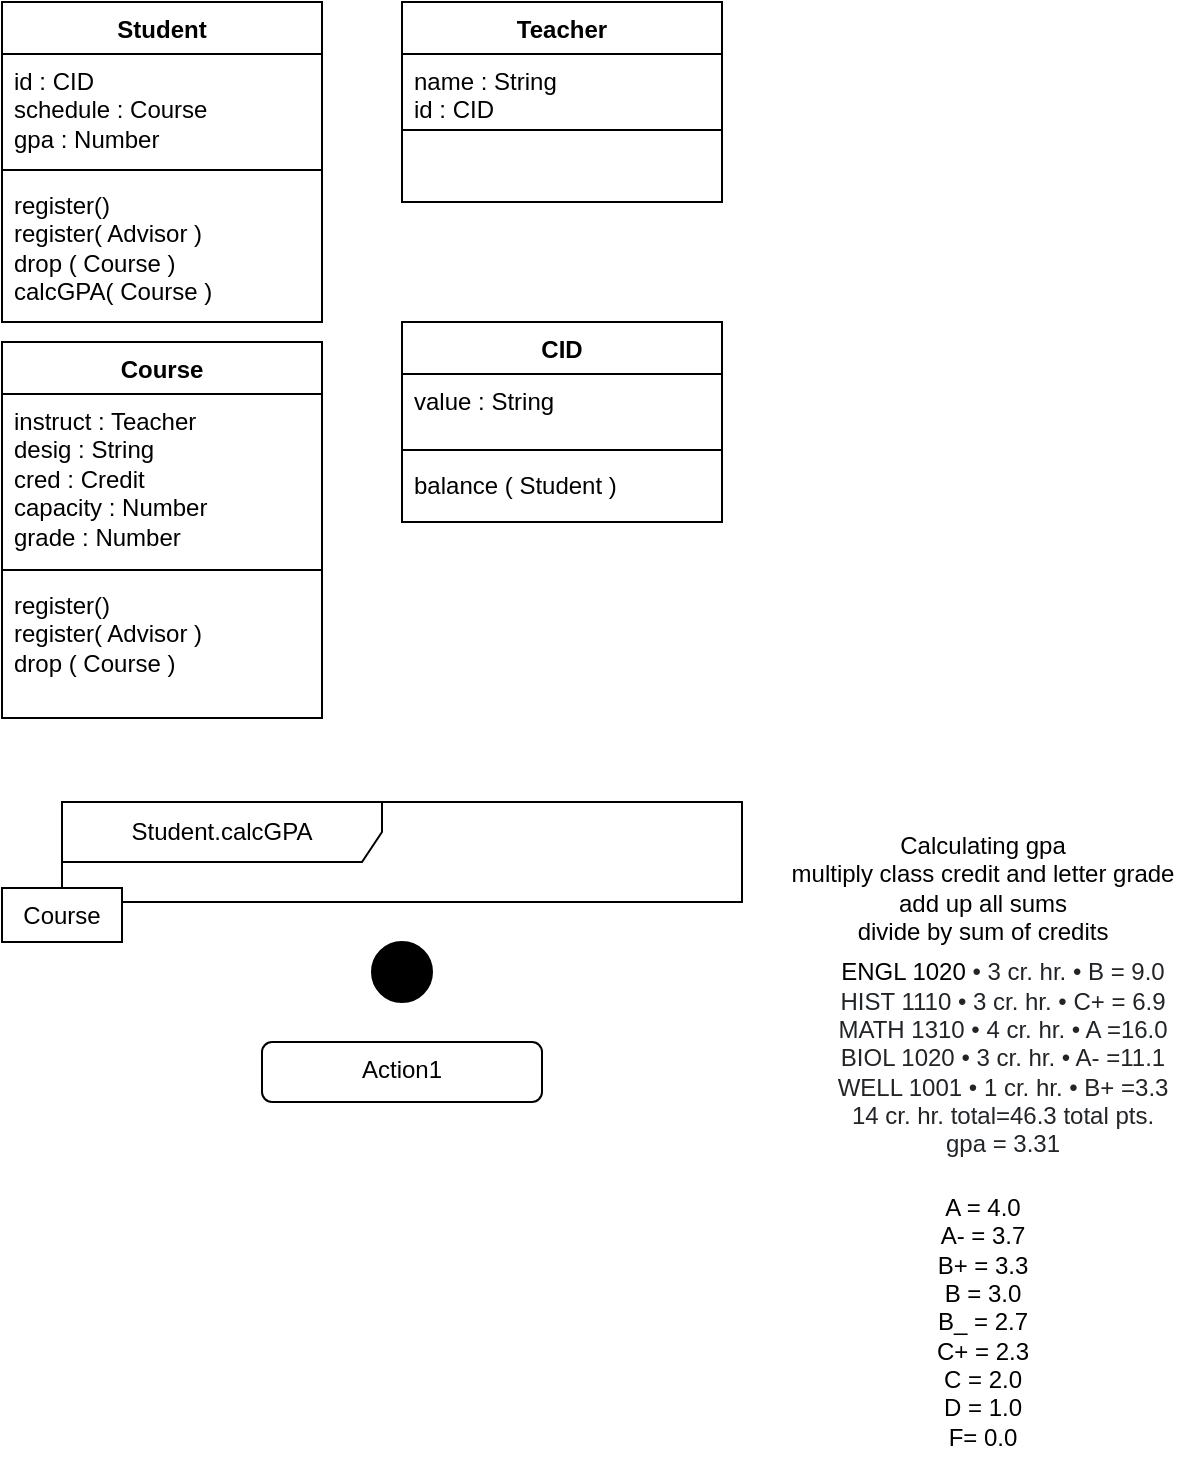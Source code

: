 <mxfile version="21.2.8" type="device" pages="2">
  <diagram name="CCC" id="Bh_aaSimKVe7UjL6vj0u">
    <mxGraphModel dx="1024" dy="1194" grid="1" gridSize="10" guides="1" tooltips="1" connect="1" arrows="1" fold="1" page="1" pageScale="1" pageWidth="850" pageHeight="1100" background="none" math="0" shadow="0">
      <root>
        <mxCell id="0" />
        <mxCell id="1" parent="0" />
        <mxCell id="I48bW1KA2m8TP4DatBtY-1" value="Student" style="swimlane;fontStyle=1;align=center;verticalAlign=top;childLayout=stackLayout;horizontal=1;startSize=26;horizontalStack=0;resizeParent=1;resizeParentMax=0;resizeLast=0;collapsible=1;marginBottom=0;whiteSpace=wrap;html=1;" parent="1" vertex="1">
          <mxGeometry width="160" height="160" as="geometry" />
        </mxCell>
        <mxCell id="I48bW1KA2m8TP4DatBtY-2" value="id : CID&lt;br&gt;schedule : Course&lt;br&gt;gpa : Number" style="text;strokeColor=none;fillColor=none;align=left;verticalAlign=top;spacingLeft=4;spacingRight=4;overflow=hidden;rotatable=0;points=[[0,0.5],[1,0.5]];portConstraint=eastwest;whiteSpace=wrap;html=1;" parent="I48bW1KA2m8TP4DatBtY-1" vertex="1">
          <mxGeometry y="26" width="160" height="54" as="geometry" />
        </mxCell>
        <mxCell id="I48bW1KA2m8TP4DatBtY-3" value="" style="line;strokeWidth=1;fillColor=none;align=left;verticalAlign=middle;spacingTop=-1;spacingLeft=3;spacingRight=3;rotatable=0;labelPosition=right;points=[];portConstraint=eastwest;strokeColor=inherit;" parent="I48bW1KA2m8TP4DatBtY-1" vertex="1">
          <mxGeometry y="80" width="160" height="8" as="geometry" />
        </mxCell>
        <mxCell id="I48bW1KA2m8TP4DatBtY-4" value="register()&lt;br&gt;register( Advisor )&lt;br&gt;drop ( Course )&lt;br&gt;calcGPA( Course )" style="text;strokeColor=none;fillColor=none;align=left;verticalAlign=top;spacingLeft=4;spacingRight=4;overflow=hidden;rotatable=0;points=[[0,0.5],[1,0.5]];portConstraint=eastwest;whiteSpace=wrap;html=1;" parent="I48bW1KA2m8TP4DatBtY-1" vertex="1">
          <mxGeometry y="88" width="160" height="72" as="geometry" />
        </mxCell>
        <mxCell id="I48bW1KA2m8TP4DatBtY-5" value="Course" style="swimlane;fontStyle=1;align=center;verticalAlign=top;childLayout=stackLayout;horizontal=1;startSize=26;horizontalStack=0;resizeParent=1;resizeParentMax=0;resizeLast=0;collapsible=1;marginBottom=0;whiteSpace=wrap;html=1;" parent="1" vertex="1">
          <mxGeometry y="170" width="160" height="188" as="geometry" />
        </mxCell>
        <mxCell id="I48bW1KA2m8TP4DatBtY-6" value="instruct : Teacher&lt;br&gt;desig : String&lt;br&gt;cred : Credit&lt;br&gt;capacity : Number&lt;br&gt;grade : Number" style="text;strokeColor=none;fillColor=none;align=left;verticalAlign=top;spacingLeft=4;spacingRight=4;overflow=hidden;rotatable=0;points=[[0,0.5],[1,0.5]];portConstraint=eastwest;whiteSpace=wrap;html=1;" parent="I48bW1KA2m8TP4DatBtY-5" vertex="1">
          <mxGeometry y="26" width="160" height="84" as="geometry" />
        </mxCell>
        <mxCell id="I48bW1KA2m8TP4DatBtY-7" value="" style="line;strokeWidth=1;fillColor=none;align=left;verticalAlign=middle;spacingTop=-1;spacingLeft=3;spacingRight=3;rotatable=0;labelPosition=right;points=[];portConstraint=eastwest;strokeColor=inherit;" parent="I48bW1KA2m8TP4DatBtY-5" vertex="1">
          <mxGeometry y="110" width="160" height="8" as="geometry" />
        </mxCell>
        <mxCell id="I48bW1KA2m8TP4DatBtY-8" value="register()&lt;br&gt;register( Advisor )&lt;br&gt;drop ( Course )" style="text;strokeColor=none;fillColor=none;align=left;verticalAlign=top;spacingLeft=4;spacingRight=4;overflow=hidden;rotatable=0;points=[[0,0.5],[1,0.5]];portConstraint=eastwest;whiteSpace=wrap;html=1;" parent="I48bW1KA2m8TP4DatBtY-5" vertex="1">
          <mxGeometry y="118" width="160" height="70" as="geometry" />
        </mxCell>
        <mxCell id="I48bW1KA2m8TP4DatBtY-9" value="CID" style="swimlane;fontStyle=1;align=center;verticalAlign=top;childLayout=stackLayout;horizontal=1;startSize=26;horizontalStack=0;resizeParent=1;resizeParentMax=0;resizeLast=0;collapsible=1;marginBottom=0;whiteSpace=wrap;html=1;" parent="1" vertex="1">
          <mxGeometry x="200" y="160" width="160" height="100" as="geometry" />
        </mxCell>
        <mxCell id="I48bW1KA2m8TP4DatBtY-10" value="value : String" style="text;strokeColor=none;fillColor=none;align=left;verticalAlign=top;spacingLeft=4;spacingRight=4;overflow=hidden;rotatable=0;points=[[0,0.5],[1,0.5]];portConstraint=eastwest;whiteSpace=wrap;html=1;" parent="I48bW1KA2m8TP4DatBtY-9" vertex="1">
          <mxGeometry y="26" width="160" height="34" as="geometry" />
        </mxCell>
        <mxCell id="I48bW1KA2m8TP4DatBtY-11" value="" style="line;strokeWidth=1;fillColor=none;align=left;verticalAlign=middle;spacingTop=-1;spacingLeft=3;spacingRight=3;rotatable=0;labelPosition=right;points=[];portConstraint=eastwest;strokeColor=inherit;" parent="I48bW1KA2m8TP4DatBtY-9" vertex="1">
          <mxGeometry y="60" width="160" height="8" as="geometry" />
        </mxCell>
        <mxCell id="I48bW1KA2m8TP4DatBtY-12" value="balance ( Student )" style="text;strokeColor=none;fillColor=none;align=left;verticalAlign=top;spacingLeft=4;spacingRight=4;overflow=hidden;rotatable=0;points=[[0,0.5],[1,0.5]];portConstraint=eastwest;whiteSpace=wrap;html=1;" parent="I48bW1KA2m8TP4DatBtY-9" vertex="1">
          <mxGeometry y="68" width="160" height="32" as="geometry" />
        </mxCell>
        <mxCell id="I48bW1KA2m8TP4DatBtY-13" value="Teacher" style="swimlane;fontStyle=1;align=center;verticalAlign=top;childLayout=stackLayout;horizontal=1;startSize=26;horizontalStack=0;resizeParent=1;resizeParentMax=0;resizeLast=0;collapsible=1;marginBottom=0;whiteSpace=wrap;html=1;" parent="1" vertex="1">
          <mxGeometry x="200" width="160" height="100" as="geometry" />
        </mxCell>
        <mxCell id="I48bW1KA2m8TP4DatBtY-14" value="name : String&lt;br&gt;id : CID" style="text;strokeColor=none;fillColor=none;align=left;verticalAlign=top;spacingLeft=4;spacingRight=4;overflow=hidden;rotatable=0;points=[[0,0.5],[1,0.5]];portConstraint=eastwest;whiteSpace=wrap;html=1;" parent="I48bW1KA2m8TP4DatBtY-13" vertex="1">
          <mxGeometry y="26" width="160" height="34" as="geometry" />
        </mxCell>
        <mxCell id="I48bW1KA2m8TP4DatBtY-15" value="" style="line;strokeWidth=1;fillColor=none;align=left;verticalAlign=middle;spacingTop=-1;spacingLeft=3;spacingRight=3;rotatable=0;labelPosition=right;points=[];portConstraint=eastwest;strokeColor=inherit;" parent="I48bW1KA2m8TP4DatBtY-13" vertex="1">
          <mxGeometry y="60" width="160" height="8" as="geometry" />
        </mxCell>
        <mxCell id="I48bW1KA2m8TP4DatBtY-16" value="&amp;nbsp;" style="text;strokeColor=none;fillColor=none;align=left;verticalAlign=top;spacingLeft=4;spacingRight=4;overflow=hidden;rotatable=0;points=[[0,0.5],[1,0.5]];portConstraint=eastwest;whiteSpace=wrap;html=1;" parent="I48bW1KA2m8TP4DatBtY-13" vertex="1">
          <mxGeometry y="68" width="160" height="32" as="geometry" />
        </mxCell>
        <mxCell id="I48bW1KA2m8TP4DatBtY-17" value="Student.calcGPA" style="shape=umlFrame;whiteSpace=wrap;html=1;pointerEvents=0;recursiveResize=0;container=1;collapsible=0;width=160;" parent="1" vertex="1">
          <mxGeometry x="30" y="400" width="340" height="50" as="geometry" />
        </mxCell>
        <mxCell id="I48bW1KA2m8TP4DatBtY-18" value="" style="ellipse;fillColor=strokeColor;html=1;" parent="1" vertex="1">
          <mxGeometry x="185" y="470" width="30" height="30" as="geometry" />
        </mxCell>
        <mxCell id="I48bW1KA2m8TP4DatBtY-19" value="Action1" style="html=1;align=center;verticalAlign=top;rounded=1;absoluteArcSize=1;arcSize=10;dashed=0;whiteSpace=wrap;" parent="1" vertex="1">
          <mxGeometry x="130" y="520" width="140" height="30" as="geometry" />
        </mxCell>
        <mxCell id="I48bW1KA2m8TP4DatBtY-22" value="Calculating gpa&lt;br&gt;multiply class credit and letter grade&lt;br&gt;add up all sums&lt;br&gt;divide by sum of credits" style="text;html=1;align=center;verticalAlign=middle;resizable=0;points=[];autosize=1;strokeColor=none;fillColor=none;" parent="1" vertex="1">
          <mxGeometry x="385" y="408" width="210" height="70" as="geometry" />
        </mxCell>
        <mxCell id="I48bW1KA2m8TP4DatBtY-23" value="A = 4.0&lt;br&gt;A- = 3.7&lt;br&gt;B+ = 3.3&lt;br&gt;B = 3.0&lt;br&gt;B_ = 2.7&lt;br&gt;C+ = 2.3&lt;br&gt;C = 2.0&lt;br&gt;D = 1.0&lt;br&gt;F= 0.0" style="text;html=1;align=center;verticalAlign=middle;resizable=0;points=[];autosize=1;strokeColor=none;fillColor=none;" parent="1" vertex="1">
          <mxGeometry x="455" y="590" width="70" height="140" as="geometry" />
        </mxCell>
        <mxCell id="I48bW1KA2m8TP4DatBtY-24" value="&lt;font style=&quot;font-size: 12px;&quot;&gt;ENGL 1020&lt;span style=&quot;color: rgb(33, 37, 41); font-family: &amp;quot;Maven Pro&amp;quot;, sans-serif; text-align: start; background-color: rgb(255, 255, 255);&quot;&gt;&amp;nbsp;• 3 cr. hr. • B = 9.0&lt;/span&gt;&lt;br style=&quot;box-sizing: border-box; color: rgb(33, 37, 41); font-family: &amp;quot;Maven Pro&amp;quot;, sans-serif; text-align: start; background-color: rgb(255, 255, 255);&quot;&gt;&lt;span style=&quot;box-sizing: border-box; color: rgb(33, 37, 41); font-family: &amp;quot;Maven Pro&amp;quot;, sans-serif; text-align: start; background-color: rgb(255, 255, 255);&quot;&gt;HIST 1110&lt;/span&gt;&lt;span style=&quot;color: rgb(33, 37, 41); font-family: &amp;quot;Maven Pro&amp;quot;, sans-serif; text-align: start; background-color: rgb(255, 255, 255);&quot;&gt;&amp;nbsp;• 3 cr. hr. • C+ = 6.9&lt;/span&gt;&lt;br style=&quot;box-sizing: border-box; color: rgb(33, 37, 41); font-family: &amp;quot;Maven Pro&amp;quot;, sans-serif; text-align: start; background-color: rgb(255, 255, 255);&quot;&gt;&lt;span style=&quot;box-sizing: border-box; color: rgb(33, 37, 41); font-family: &amp;quot;Maven Pro&amp;quot;, sans-serif; text-align: start; background-color: rgb(255, 255, 255);&quot;&gt;MATH 1310&lt;/span&gt;&lt;span style=&quot;color: rgb(33, 37, 41); font-family: &amp;quot;Maven Pro&amp;quot;, sans-serif; text-align: start; background-color: rgb(255, 255, 255);&quot;&gt;&amp;nbsp;• 4 cr. hr. • A =16.0&lt;/span&gt;&lt;br style=&quot;box-sizing: border-box; color: rgb(33, 37, 41); font-family: &amp;quot;Maven Pro&amp;quot;, sans-serif; text-align: start; background-color: rgb(255, 255, 255);&quot;&gt;&lt;span style=&quot;box-sizing: border-box; color: rgb(33, 37, 41); font-family: &amp;quot;Maven Pro&amp;quot;, sans-serif; text-align: start; background-color: rgb(255, 255, 255);&quot;&gt;BIOL 1020&lt;/span&gt;&lt;span style=&quot;color: rgb(33, 37, 41); font-family: &amp;quot;Maven Pro&amp;quot;, sans-serif; text-align: start; background-color: rgb(255, 255, 255);&quot;&gt;&amp;nbsp;• 3 cr. hr. • A- =11.1&lt;/span&gt;&lt;br style=&quot;box-sizing: border-box; color: rgb(33, 37, 41); font-family: &amp;quot;Maven Pro&amp;quot;, sans-serif; text-align: start; background-color: rgb(255, 255, 255);&quot;&gt;&lt;span style=&quot;box-sizing: border-box; color: rgb(33, 37, 41); font-family: &amp;quot;Maven Pro&amp;quot;, sans-serif; text-align: start; background-color: rgb(255, 255, 255);&quot;&gt;WELL 1001&lt;/span&gt;&lt;span style=&quot;color: rgb(33, 37, 41); font-family: &amp;quot;Maven Pro&amp;quot;, sans-serif; text-align: start; background-color: rgb(255, 255, 255);&quot;&gt;&amp;nbsp;• 1 cr. hr. • B+ =3.3&lt;/span&gt;&lt;br style=&quot;box-sizing: border-box; color: rgb(33, 37, 41); font-family: &amp;quot;Maven Pro&amp;quot;, sans-serif; text-align: start; background-color: rgb(255, 255, 255);&quot;&gt;&lt;span style=&quot;color: rgb(33, 37, 41); font-family: &amp;quot;Maven Pro&amp;quot;, sans-serif; text-align: start; background-color: rgb(255, 255, 255);&quot;&gt;14 cr. hr. total=46.3 total pts.&lt;br&gt;gpa = 3.31&lt;br&gt;&lt;/span&gt;&lt;/font&gt;" style="text;html=1;align=center;verticalAlign=middle;resizable=0;points=[];autosize=1;strokeColor=none;fillColor=none;" parent="1" vertex="1">
          <mxGeometry x="405" y="473" width="190" height="110" as="geometry" />
        </mxCell>
        <mxCell id="I48bW1KA2m8TP4DatBtY-25" value="Course" style="html=1;align=center;verticalAlign=middle;rounded=0;absoluteArcSize=1;arcSize=10;dashed=0;whiteSpace=wrap;" parent="1" vertex="1">
          <mxGeometry y="443" width="60" height="27" as="geometry" />
        </mxCell>
      </root>
    </mxGraphModel>
  </diagram>
  <diagram id="yT1HxiPsiRFMdC58yNsr" name="Item">
    <mxGraphModel dx="1024" dy="1194" grid="1" gridSize="10" guides="1" tooltips="1" connect="1" arrows="1" fold="1" page="1" pageScale="1" pageWidth="850" pageHeight="1100" math="0" shadow="0">
      <root>
        <mxCell id="0" />
        <mxCell id="1" parent="0" />
        <mxCell id="Rofi-ecD6lDw7zpWpLXX-1" value="&lt;p style=&quot;margin:0px;margin-top:4px;text-align:center;&quot;&gt;&lt;b&gt;Item&lt;/b&gt;&lt;/p&gt;&lt;hr size=&quot;1&quot;&gt;&lt;p style=&quot;margin:0px;margin-left:4px;&quot;&gt;value : object&lt;/p&gt;&lt;p style=&quot;margin:0px;margin-left:4px;&quot;&gt;below : Item&lt;/p&gt;&lt;p style=&quot;margin:0px;margin-left:4px;&quot;&gt;above : Item&lt;/p&gt;&lt;hr size=&quot;1&quot;&gt;&lt;p style=&quot;margin:0px;margin-left:4px;&quot;&gt;Item( thing : object )&lt;/p&gt;&lt;p style=&quot;margin:0px;margin-left:4px;&quot;&gt;insertBelow( thing : object )&lt;/p&gt;&lt;p style=&quot;margin:0px;margin-left:4px;&quot;&gt;insertAbove( thing : object )&lt;/p&gt;" style="verticalAlign=top;align=left;overflow=fill;fontSize=12;fontFamily=Helvetica;html=1;" vertex="1" parent="1">
          <mxGeometry width="160" height="140" as="geometry" />
        </mxCell>
        <mxCell id="Rofi-ecD6lDw7zpWpLXX-2" value="Item.Item" style="shape=umlFrame;whiteSpace=wrap;html=1;width=120;height=20;boundedLbl=1;verticalAlign=middle;align=left;spacingLeft=5;" vertex="1" parent="1">
          <mxGeometry x="43.75" y="186.89" width="210" height="280" as="geometry" />
        </mxCell>
        <mxCell id="Rofi-ecD6lDw7zpWpLXX-3" style="edgeStyle=orthogonalEdgeStyle;rounded=0;orthogonalLoop=1;jettySize=auto;html=1;entryX=0.5;entryY=0;entryDx=0;entryDy=0;endArrow=classic;endFill=1;" edge="1" parent="1" source="Rofi-ecD6lDw7zpWpLXX-4" target="Rofi-ecD6lDw7zpWpLXX-6">
          <mxGeometry relative="1" as="geometry" />
        </mxCell>
        <mxCell id="Rofi-ecD6lDw7zpWpLXX-4" value="" style="ellipse;fillColor=strokeColor;html=1;" vertex="1" parent="1">
          <mxGeometry x="126.25" y="212.19" width="30" height="30" as="geometry" />
        </mxCell>
        <mxCell id="Rofi-ecD6lDw7zpWpLXX-5" style="edgeStyle=orthogonalEdgeStyle;rounded=0;orthogonalLoop=1;jettySize=auto;html=1;entryX=0.5;entryY=0;entryDx=0;entryDy=0;" edge="1" parent="1" source="Rofi-ecD6lDw7zpWpLXX-6">
          <mxGeometry relative="1" as="geometry">
            <mxPoint x="141.25" y="337.83" as="targetPoint" />
          </mxGeometry>
        </mxCell>
        <mxCell id="Rofi-ecD6lDw7zpWpLXX-6" value="this.value = thing" style="html=1;align=center;verticalAlign=top;rounded=1;absoluteArcSize=1;arcSize=10;dashed=0;whiteSpace=wrap;" vertex="1" parent="1">
          <mxGeometry x="75" y="281.59" width="132.5" height="33.76" as="geometry" />
        </mxCell>
        <mxCell id="Rofi-ecD6lDw7zpWpLXX-7" style="edgeStyle=orthogonalEdgeStyle;rounded=0;orthogonalLoop=1;jettySize=auto;html=1;entryX=0.5;entryY=0;entryDx=0;entryDy=0;endArrow=classic;endFill=1;" edge="1" parent="1" source="Rofi-ecD6lDw7zpWpLXX-8" target="Rofi-ecD6lDw7zpWpLXX-9">
          <mxGeometry relative="1" as="geometry" />
        </mxCell>
        <mxCell id="Rofi-ecD6lDw7zpWpLXX-8" value="this.below = null&lt;br&gt;this.above = null" style="html=1;align=center;verticalAlign=top;rounded=1;absoluteArcSize=1;arcSize=10;dashed=0;whiteSpace=wrap;" vertex="1" parent="1">
          <mxGeometry x="70" y="340" width="142.5" height="41.59" as="geometry" />
        </mxCell>
        <mxCell id="Rofi-ecD6lDw7zpWpLXX-9" value="" style="ellipse;html=1;shape=endState;fillColor=strokeColor;" vertex="1" parent="1">
          <mxGeometry x="126.25" y="411.59" width="30" height="30" as="geometry" />
        </mxCell>
        <mxCell id="Rofi-ecD6lDw7zpWpLXX-10" value="thing" style="rounded=0;whiteSpace=wrap;html=1;" vertex="1" parent="1">
          <mxGeometry y="217.49" width="70" height="24.7" as="geometry" />
        </mxCell>
        <mxCell id="Rofi-ecD6lDw7zpWpLXX-11" value="Item.insertBelow" style="shape=umlFrame;whiteSpace=wrap;html=1;width=120;height=20;boundedLbl=1;verticalAlign=middle;align=left;spacingLeft=5;" vertex="1" parent="1">
          <mxGeometry x="280" y="480" width="400" height="466.89" as="geometry" />
        </mxCell>
        <mxCell id="Rofi-ecD6lDw7zpWpLXX-12" value="thing" style="rounded=0;whiteSpace=wrap;html=1;" vertex="1" parent="1">
          <mxGeometry x="240" y="521.59" width="70" height="24.7" as="geometry" />
        </mxCell>
        <mxCell id="Rofi-ecD6lDw7zpWpLXX-13" style="edgeStyle=orthogonalEdgeStyle;rounded=0;orthogonalLoop=1;jettySize=auto;html=1;entryX=0.5;entryY=0;entryDx=0;entryDy=0;endArrow=classic;endFill=1;" edge="1" parent="1" source="Rofi-ecD6lDw7zpWpLXX-14" target="Rofi-ecD6lDw7zpWpLXX-16">
          <mxGeometry relative="1" as="geometry" />
        </mxCell>
        <mxCell id="Rofi-ecD6lDw7zpWpLXX-14" value="" style="ellipse;fillColor=strokeColor;html=1;" vertex="1" parent="1">
          <mxGeometry x="400" y="516.29" width="30" height="30" as="geometry" />
        </mxCell>
        <mxCell id="Rofi-ecD6lDw7zpWpLXX-15" style="edgeStyle=orthogonalEdgeStyle;rounded=0;orthogonalLoop=1;jettySize=auto;html=1;entryX=0.5;entryY=0;entryDx=0;entryDy=0;endArrow=classic;endFill=1;" edge="1" parent="1" source="Rofi-ecD6lDw7zpWpLXX-16" target="Rofi-ecD6lDw7zpWpLXX-19">
          <mxGeometry relative="1" as="geometry" />
        </mxCell>
        <mxCell id="Rofi-ecD6lDw7zpWpLXX-16" value="newItem = new Item( thing)&amp;nbsp;&lt;br&gt;newItem.above = this" style="html=1;align=center;verticalAlign=top;rounded=1;absoluteArcSize=1;arcSize=10;dashed=0;whiteSpace=wrap;" vertex="1" parent="1">
          <mxGeometry x="324.38" y="573.13" width="181.25" height="33.76" as="geometry" />
        </mxCell>
        <mxCell id="Rofi-ecD6lDw7zpWpLXX-17" style="edgeStyle=orthogonalEdgeStyle;rounded=0;orthogonalLoop=1;jettySize=auto;html=1;entryX=0.577;entryY=0.036;entryDx=0;entryDy=0;entryPerimeter=0;endArrow=classic;endFill=1;" edge="1" parent="1" source="Rofi-ecD6lDw7zpWpLXX-19" target="Rofi-ecD6lDw7zpWpLXX-21">
          <mxGeometry relative="1" as="geometry">
            <Array as="points">
              <mxPoint x="573" y="646.89" />
            </Array>
          </mxGeometry>
        </mxCell>
        <mxCell id="Rofi-ecD6lDw7zpWpLXX-18" style="edgeStyle=orthogonalEdgeStyle;rounded=0;orthogonalLoop=1;jettySize=auto;html=1;entryX=0.144;entryY=0.59;entryDx=0;entryDy=0;entryPerimeter=0;endArrow=classic;endFill=1;" edge="1" parent="1" source="Rofi-ecD6lDw7zpWpLXX-19" target="Rofi-ecD6lDw7zpWpLXX-23">
          <mxGeometry relative="1" as="geometry">
            <Array as="points">
              <mxPoint x="310" y="646.89" />
              <mxPoint x="310" y="756.89" />
              <mxPoint x="415" y="756.89" />
            </Array>
          </mxGeometry>
        </mxCell>
        <mxCell id="Rofi-ecD6lDw7zpWpLXX-19" value="this.below is not null" style="rhombus;" vertex="1" parent="1">
          <mxGeometry x="340" y="631.89" width="149.99" height="30" as="geometry" />
        </mxCell>
        <mxCell id="Rofi-ecD6lDw7zpWpLXX-20" style="edgeStyle=orthogonalEdgeStyle;rounded=0;orthogonalLoop=1;jettySize=auto;html=1;entryX=0.31;entryY=0.353;entryDx=0;entryDy=0;entryPerimeter=0;endArrow=classic;endFill=1;" edge="1" parent="1" source="Rofi-ecD6lDw7zpWpLXX-21" target="Rofi-ecD6lDw7zpWpLXX-23">
          <mxGeometry relative="1" as="geometry">
            <Array as="points">
              <mxPoint x="559" y="756.89" />
              <mxPoint x="434" y="756.89" />
            </Array>
          </mxGeometry>
        </mxCell>
        <mxCell id="Rofi-ecD6lDw7zpWpLXX-21" value="newItem.below = this.below&amp;nbsp;&lt;br&gt;this.below.above = newItem" style="html=1;align=center;verticalAlign=top;rounded=1;absoluteArcSize=1;arcSize=10;dashed=0;whiteSpace=wrap;" vertex="1" parent="1">
          <mxGeometry x="468.75" y="686.89" width="181.25" height="40" as="geometry" />
        </mxCell>
        <mxCell id="Rofi-ecD6lDw7zpWpLXX-22" style="edgeStyle=orthogonalEdgeStyle;rounded=0;orthogonalLoop=1;jettySize=auto;html=1;entryX=0.5;entryY=0;entryDx=0;entryDy=0;endArrow=classic;endFill=1;" edge="1" parent="1" source="Rofi-ecD6lDw7zpWpLXX-23" target="Rofi-ecD6lDw7zpWpLXX-25">
          <mxGeometry relative="1" as="geometry" />
        </mxCell>
        <mxCell id="Rofi-ecD6lDw7zpWpLXX-23" value="" style="html=1;points=[];perimeter=orthogonalPerimeter;fillColor=strokeColor;rotation=90;" vertex="1" parent="1">
          <mxGeometry x="420" y="756.89" width="5" height="80" as="geometry" />
        </mxCell>
        <mxCell id="Rofi-ecD6lDw7zpWpLXX-24" style="edgeStyle=orthogonalEdgeStyle;rounded=0;orthogonalLoop=1;jettySize=auto;html=1;entryX=0.5;entryY=0;entryDx=0;entryDy=0;endArrow=classic;endFill=1;" edge="1" parent="1" source="Rofi-ecD6lDw7zpWpLXX-25" target="Rofi-ecD6lDw7zpWpLXX-26">
          <mxGeometry relative="1" as="geometry" />
        </mxCell>
        <mxCell id="Rofi-ecD6lDw7zpWpLXX-25" value="this.below = newItem" style="html=1;align=center;verticalAlign=top;rounded=1;absoluteArcSize=1;arcSize=10;dashed=0;whiteSpace=wrap;" vertex="1" parent="1">
          <mxGeometry x="331.87" y="826.89" width="181.25" height="33.76" as="geometry" />
        </mxCell>
        <mxCell id="Rofi-ecD6lDw7zpWpLXX-26" value="" style="ellipse;html=1;shape=endState;fillColor=strokeColor;" vertex="1" parent="1">
          <mxGeometry x="407.5" y="896.89" width="30" height="30" as="geometry" />
        </mxCell>
        <mxCell id="Rofi-ecD6lDw7zpWpLXX-27" value="Item.insertAbove" style="shape=umlFrame;whiteSpace=wrap;html=1;width=120;height=20;boundedLbl=1;verticalAlign=middle;align=left;spacingLeft=5;" vertex="1" parent="1">
          <mxGeometry x="280" width="400" height="466.89" as="geometry" />
        </mxCell>
        <mxCell id="Rofi-ecD6lDw7zpWpLXX-28" value="thing" style="rounded=0;whiteSpace=wrap;html=1;" vertex="1" parent="1">
          <mxGeometry x="240" y="41.59" width="70" height="24.7" as="geometry" />
        </mxCell>
        <mxCell id="Rofi-ecD6lDw7zpWpLXX-29" style="edgeStyle=orthogonalEdgeStyle;rounded=0;orthogonalLoop=1;jettySize=auto;html=1;entryX=0.5;entryY=0;entryDx=0;entryDy=0;endArrow=classic;endFill=1;" edge="1" parent="1" source="Rofi-ecD6lDw7zpWpLXX-30" target="Rofi-ecD6lDw7zpWpLXX-32">
          <mxGeometry relative="1" as="geometry" />
        </mxCell>
        <mxCell id="Rofi-ecD6lDw7zpWpLXX-30" value="" style="ellipse;fillColor=strokeColor;html=1;" vertex="1" parent="1">
          <mxGeometry x="400" y="36.29" width="30" height="30" as="geometry" />
        </mxCell>
        <mxCell id="Rofi-ecD6lDw7zpWpLXX-31" style="edgeStyle=orthogonalEdgeStyle;rounded=0;orthogonalLoop=1;jettySize=auto;html=1;entryX=0.5;entryY=0;entryDx=0;entryDy=0;endArrow=classic;endFill=1;" edge="1" parent="1" source="Rofi-ecD6lDw7zpWpLXX-32" target="Rofi-ecD6lDw7zpWpLXX-35">
          <mxGeometry relative="1" as="geometry" />
        </mxCell>
        <mxCell id="Rofi-ecD6lDw7zpWpLXX-32" value="newItem = new Item( thing)&amp;nbsp;&lt;br&gt;newItem.below = this" style="html=1;align=center;verticalAlign=top;rounded=1;absoluteArcSize=1;arcSize=10;dashed=0;whiteSpace=wrap;" vertex="1" parent="1">
          <mxGeometry x="324.38" y="93.13" width="181.25" height="33.76" as="geometry" />
        </mxCell>
        <mxCell id="Rofi-ecD6lDw7zpWpLXX-33" style="edgeStyle=orthogonalEdgeStyle;rounded=0;orthogonalLoop=1;jettySize=auto;html=1;entryX=0.577;entryY=0.036;entryDx=0;entryDy=0;entryPerimeter=0;endArrow=classic;endFill=1;" edge="1" parent="1" source="Rofi-ecD6lDw7zpWpLXX-35" target="Rofi-ecD6lDw7zpWpLXX-37">
          <mxGeometry relative="1" as="geometry">
            <Array as="points">
              <mxPoint x="573" y="166.89" />
            </Array>
          </mxGeometry>
        </mxCell>
        <mxCell id="Rofi-ecD6lDw7zpWpLXX-34" style="edgeStyle=orthogonalEdgeStyle;rounded=0;orthogonalLoop=1;jettySize=auto;html=1;entryX=0.144;entryY=0.59;entryDx=0;entryDy=0;entryPerimeter=0;endArrow=classic;endFill=1;" edge="1" parent="1" source="Rofi-ecD6lDw7zpWpLXX-35" target="Rofi-ecD6lDw7zpWpLXX-39">
          <mxGeometry relative="1" as="geometry">
            <Array as="points">
              <mxPoint x="310" y="166.89" />
              <mxPoint x="310" y="276.89" />
              <mxPoint x="415" y="276.89" />
            </Array>
          </mxGeometry>
        </mxCell>
        <mxCell id="Rofi-ecD6lDw7zpWpLXX-35" value="this.above is not null" style="rhombus;" vertex="1" parent="1">
          <mxGeometry x="340" y="151.89" width="149.99" height="30" as="geometry" />
        </mxCell>
        <mxCell id="Rofi-ecD6lDw7zpWpLXX-36" style="edgeStyle=orthogonalEdgeStyle;rounded=0;orthogonalLoop=1;jettySize=auto;html=1;entryX=0.31;entryY=0.353;entryDx=0;entryDy=0;entryPerimeter=0;endArrow=classic;endFill=1;" edge="1" parent="1" source="Rofi-ecD6lDw7zpWpLXX-37" target="Rofi-ecD6lDw7zpWpLXX-39">
          <mxGeometry relative="1" as="geometry">
            <Array as="points">
              <mxPoint x="559" y="276.89" />
              <mxPoint x="434" y="276.89" />
            </Array>
          </mxGeometry>
        </mxCell>
        <mxCell id="Rofi-ecD6lDw7zpWpLXX-37" value="newItem.above = this.above&amp;nbsp;&lt;br&gt;this.above.below = newItem" style="html=1;align=center;verticalAlign=top;rounded=1;absoluteArcSize=1;arcSize=10;dashed=0;whiteSpace=wrap;" vertex="1" parent="1">
          <mxGeometry x="468.75" y="206.89" width="181.25" height="40" as="geometry" />
        </mxCell>
        <mxCell id="Rofi-ecD6lDw7zpWpLXX-38" style="edgeStyle=orthogonalEdgeStyle;rounded=0;orthogonalLoop=1;jettySize=auto;html=1;entryX=0.5;entryY=0;entryDx=0;entryDy=0;endArrow=classic;endFill=1;" edge="1" parent="1" source="Rofi-ecD6lDw7zpWpLXX-39" target="Rofi-ecD6lDw7zpWpLXX-41">
          <mxGeometry relative="1" as="geometry" />
        </mxCell>
        <mxCell id="Rofi-ecD6lDw7zpWpLXX-39" value="" style="html=1;points=[];perimeter=orthogonalPerimeter;fillColor=strokeColor;rotation=90;" vertex="1" parent="1">
          <mxGeometry x="420" y="276.89" width="5" height="80" as="geometry" />
        </mxCell>
        <mxCell id="Rofi-ecD6lDw7zpWpLXX-40" style="edgeStyle=orthogonalEdgeStyle;rounded=0;orthogonalLoop=1;jettySize=auto;html=1;entryX=0.5;entryY=0;entryDx=0;entryDy=0;endArrow=classic;endFill=1;" edge="1" parent="1" source="Rofi-ecD6lDw7zpWpLXX-41" target="Rofi-ecD6lDw7zpWpLXX-42">
          <mxGeometry relative="1" as="geometry" />
        </mxCell>
        <mxCell id="Rofi-ecD6lDw7zpWpLXX-41" value="this.below = newItem" style="html=1;align=center;verticalAlign=top;rounded=1;absoluteArcSize=1;arcSize=10;dashed=0;whiteSpace=wrap;" vertex="1" parent="1">
          <mxGeometry x="331.87" y="346.89" width="181.25" height="33.76" as="geometry" />
        </mxCell>
        <mxCell id="Rofi-ecD6lDw7zpWpLXX-42" value="" style="ellipse;html=1;shape=endState;fillColor=strokeColor;" vertex="1" parent="1">
          <mxGeometry x="407.5" y="416.89" width="30" height="30" as="geometry" />
        </mxCell>
      </root>
    </mxGraphModel>
  </diagram>
</mxfile>
